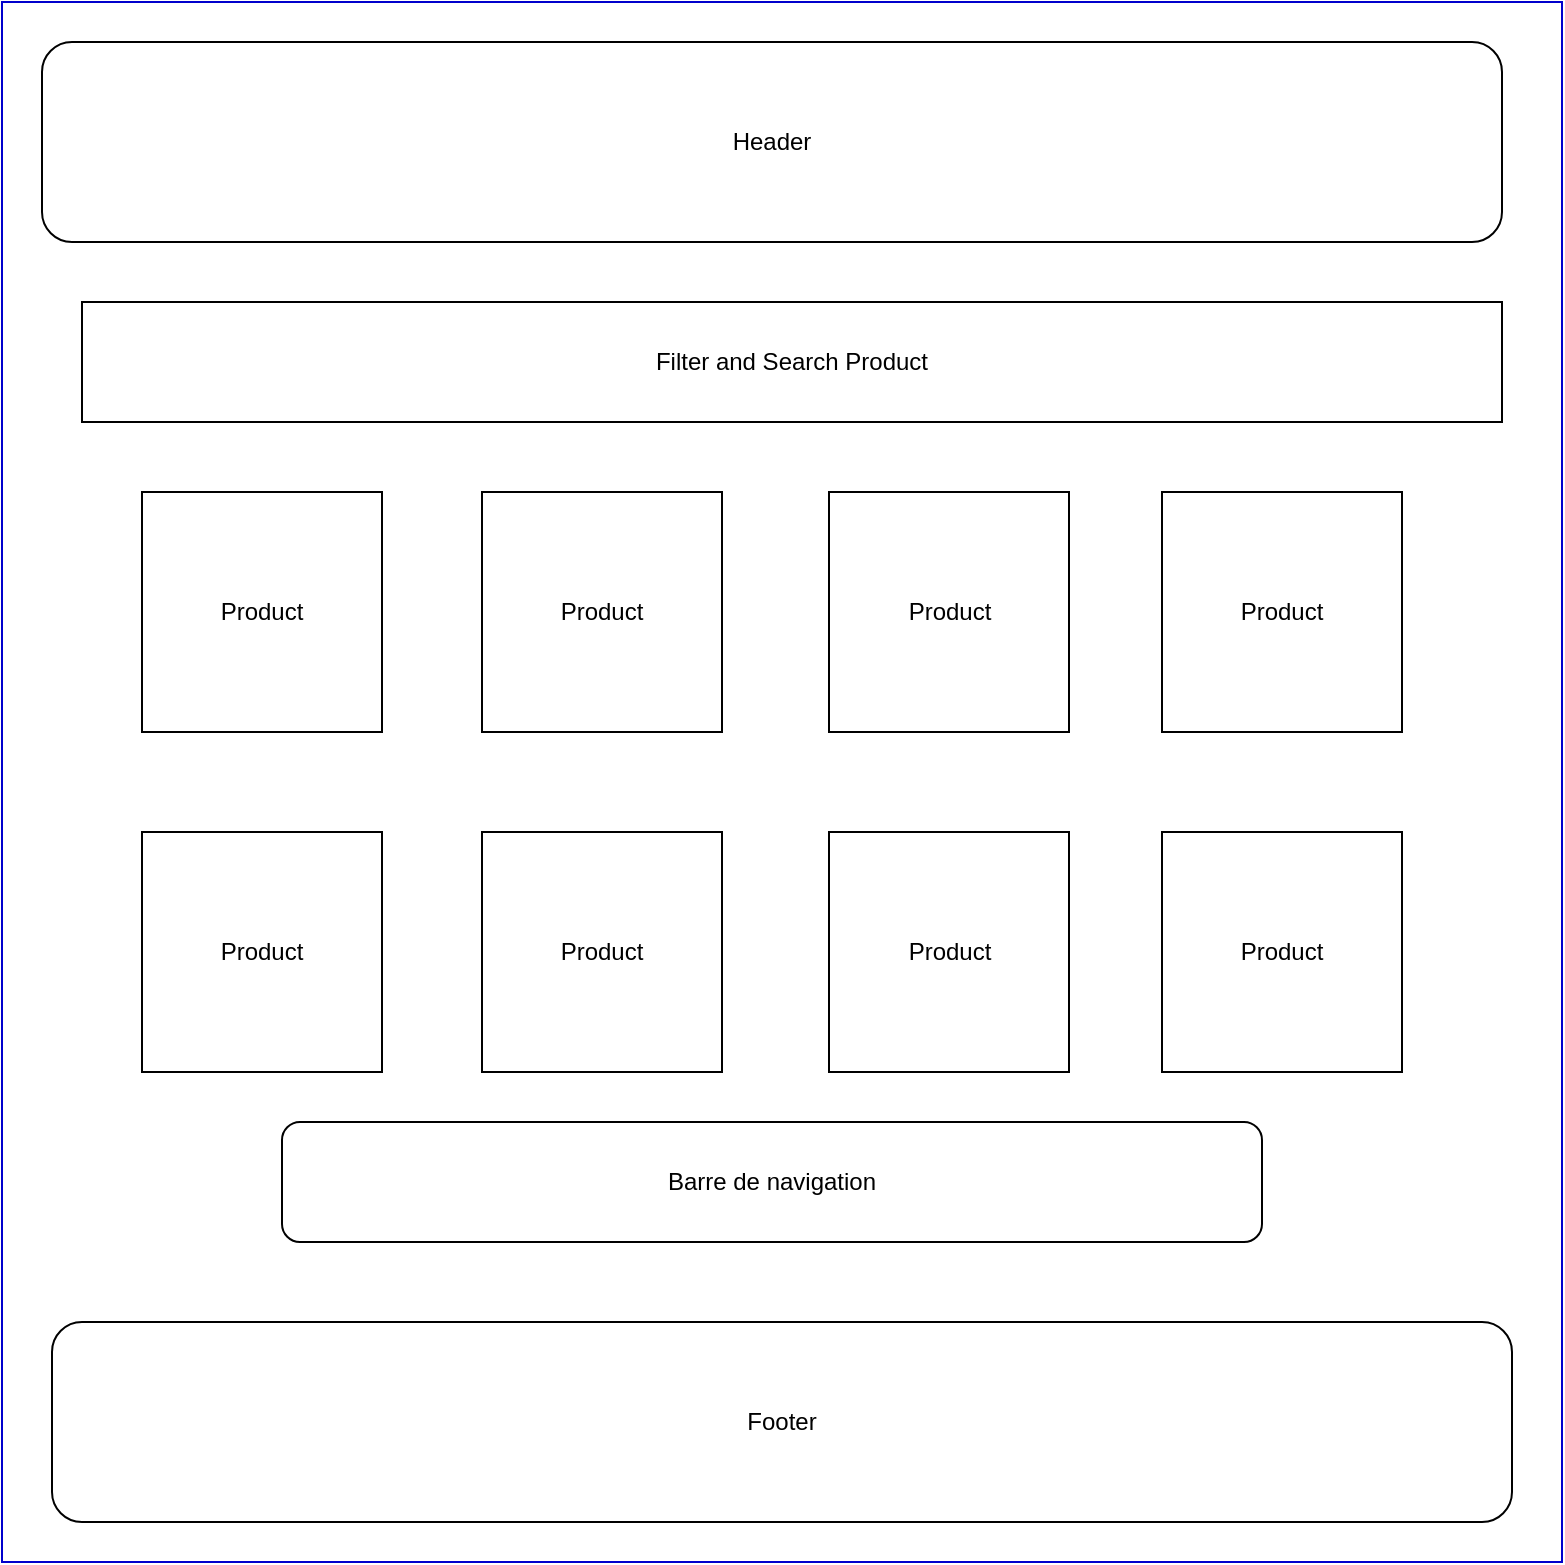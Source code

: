 <mxfile>
    <diagram id="rnE6R8RSfPIP3s2JW14d" name="Page-1">
        <mxGraphModel dx="1358" dy="790" grid="1" gridSize="10" guides="1" tooltips="1" connect="1" arrows="1" fold="1" page="1" pageScale="1" pageWidth="827" pageHeight="1169" math="0" shadow="0">
            <root>
                <mxCell id="0"/>
                <mxCell id="1" parent="0"/>
                <mxCell id="2" value="" style="whiteSpace=wrap;html=1;aspect=fixed;strokeColor=#0000CC;" vertex="1" parent="1">
                    <mxGeometry x="20" y="10" width="780" height="780" as="geometry"/>
                </mxCell>
                <mxCell id="3" value="Header" style="rounded=1;whiteSpace=wrap;html=1;" vertex="1" parent="1">
                    <mxGeometry x="40" y="30" width="730" height="100" as="geometry"/>
                </mxCell>
                <mxCell id="4" value="Footer" style="rounded=1;whiteSpace=wrap;html=1;" vertex="1" parent="1">
                    <mxGeometry x="45" y="670" width="730" height="100" as="geometry"/>
                </mxCell>
                <mxCell id="5" value="Product" style="whiteSpace=wrap;html=1;aspect=fixed;" vertex="1" parent="1">
                    <mxGeometry x="90" y="255" width="120" height="120" as="geometry"/>
                </mxCell>
                <mxCell id="6" value="Product" style="whiteSpace=wrap;html=1;aspect=fixed;" vertex="1" parent="1">
                    <mxGeometry x="260" y="255" width="120" height="120" as="geometry"/>
                </mxCell>
                <mxCell id="7" value="Product" style="whiteSpace=wrap;html=1;aspect=fixed;" vertex="1" parent="1">
                    <mxGeometry x="433.5" y="255" width="120" height="120" as="geometry"/>
                </mxCell>
                <mxCell id="8" value="Product" style="whiteSpace=wrap;html=1;aspect=fixed;" vertex="1" parent="1">
                    <mxGeometry x="600" y="255" width="120" height="120" as="geometry"/>
                </mxCell>
                <mxCell id="9" value="Product" style="whiteSpace=wrap;html=1;aspect=fixed;" vertex="1" parent="1">
                    <mxGeometry x="90" y="425" width="120" height="120" as="geometry"/>
                </mxCell>
                <mxCell id="10" value="Product" style="whiteSpace=wrap;html=1;aspect=fixed;" vertex="1" parent="1">
                    <mxGeometry x="260" y="425" width="120" height="120" as="geometry"/>
                </mxCell>
                <mxCell id="11" value="Product" style="whiteSpace=wrap;html=1;aspect=fixed;" vertex="1" parent="1">
                    <mxGeometry x="433.5" y="425" width="120" height="120" as="geometry"/>
                </mxCell>
                <mxCell id="12" value="Product" style="whiteSpace=wrap;html=1;aspect=fixed;" vertex="1" parent="1">
                    <mxGeometry x="600" y="425" width="120" height="120" as="geometry"/>
                </mxCell>
                <mxCell id="14" value="&lt;span&gt;Filter and Search Product&lt;/span&gt;" style="rounded=0;whiteSpace=wrap;html=1;" vertex="1" parent="1">
                    <mxGeometry x="60" y="160" width="710" height="60" as="geometry"/>
                </mxCell>
                <mxCell id="15" value="Barre de navigation" style="rounded=1;whiteSpace=wrap;html=1;" vertex="1" parent="1">
                    <mxGeometry x="160" y="570" width="490" height="60" as="geometry"/>
                </mxCell>
            </root>
        </mxGraphModel>
    </diagram>
</mxfile>